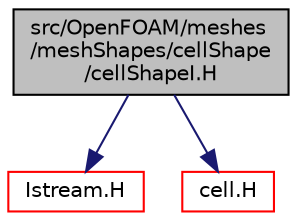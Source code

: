 digraph "src/OpenFOAM/meshes/meshShapes/cellShape/cellShapeI.H"
{
  bgcolor="transparent";
  edge [fontname="Helvetica",fontsize="10",labelfontname="Helvetica",labelfontsize="10"];
  node [fontname="Helvetica",fontsize="10",shape=record];
  Node1 [label="src/OpenFOAM/meshes\l/meshShapes/cellShape\l/cellShapeI.H",height=0.2,width=0.4,color="black", fillcolor="grey75", style="filled", fontcolor="black"];
  Node1 -> Node2 [color="midnightblue",fontsize="10",style="solid",fontname="Helvetica"];
  Node2 [label="Istream.H",height=0.2,width=0.4,color="red",URL="$a08093.html"];
  Node1 -> Node3 [color="midnightblue",fontsize="10",style="solid",fontname="Helvetica"];
  Node3 [label="cell.H",height=0.2,width=0.4,color="red",URL="$a08798.html"];
}
